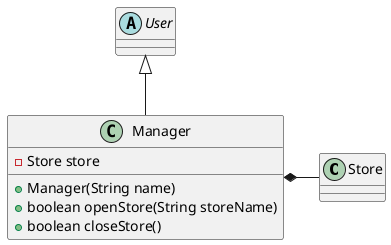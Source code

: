 @startuml manager
class Store
abstract class User
class Manager {
    - Store store
    + Manager(String name)
    + boolean openStore(String storeName)
    + boolean closeStore()
}
User <|-- Manager
Manager *- Store
@enduml